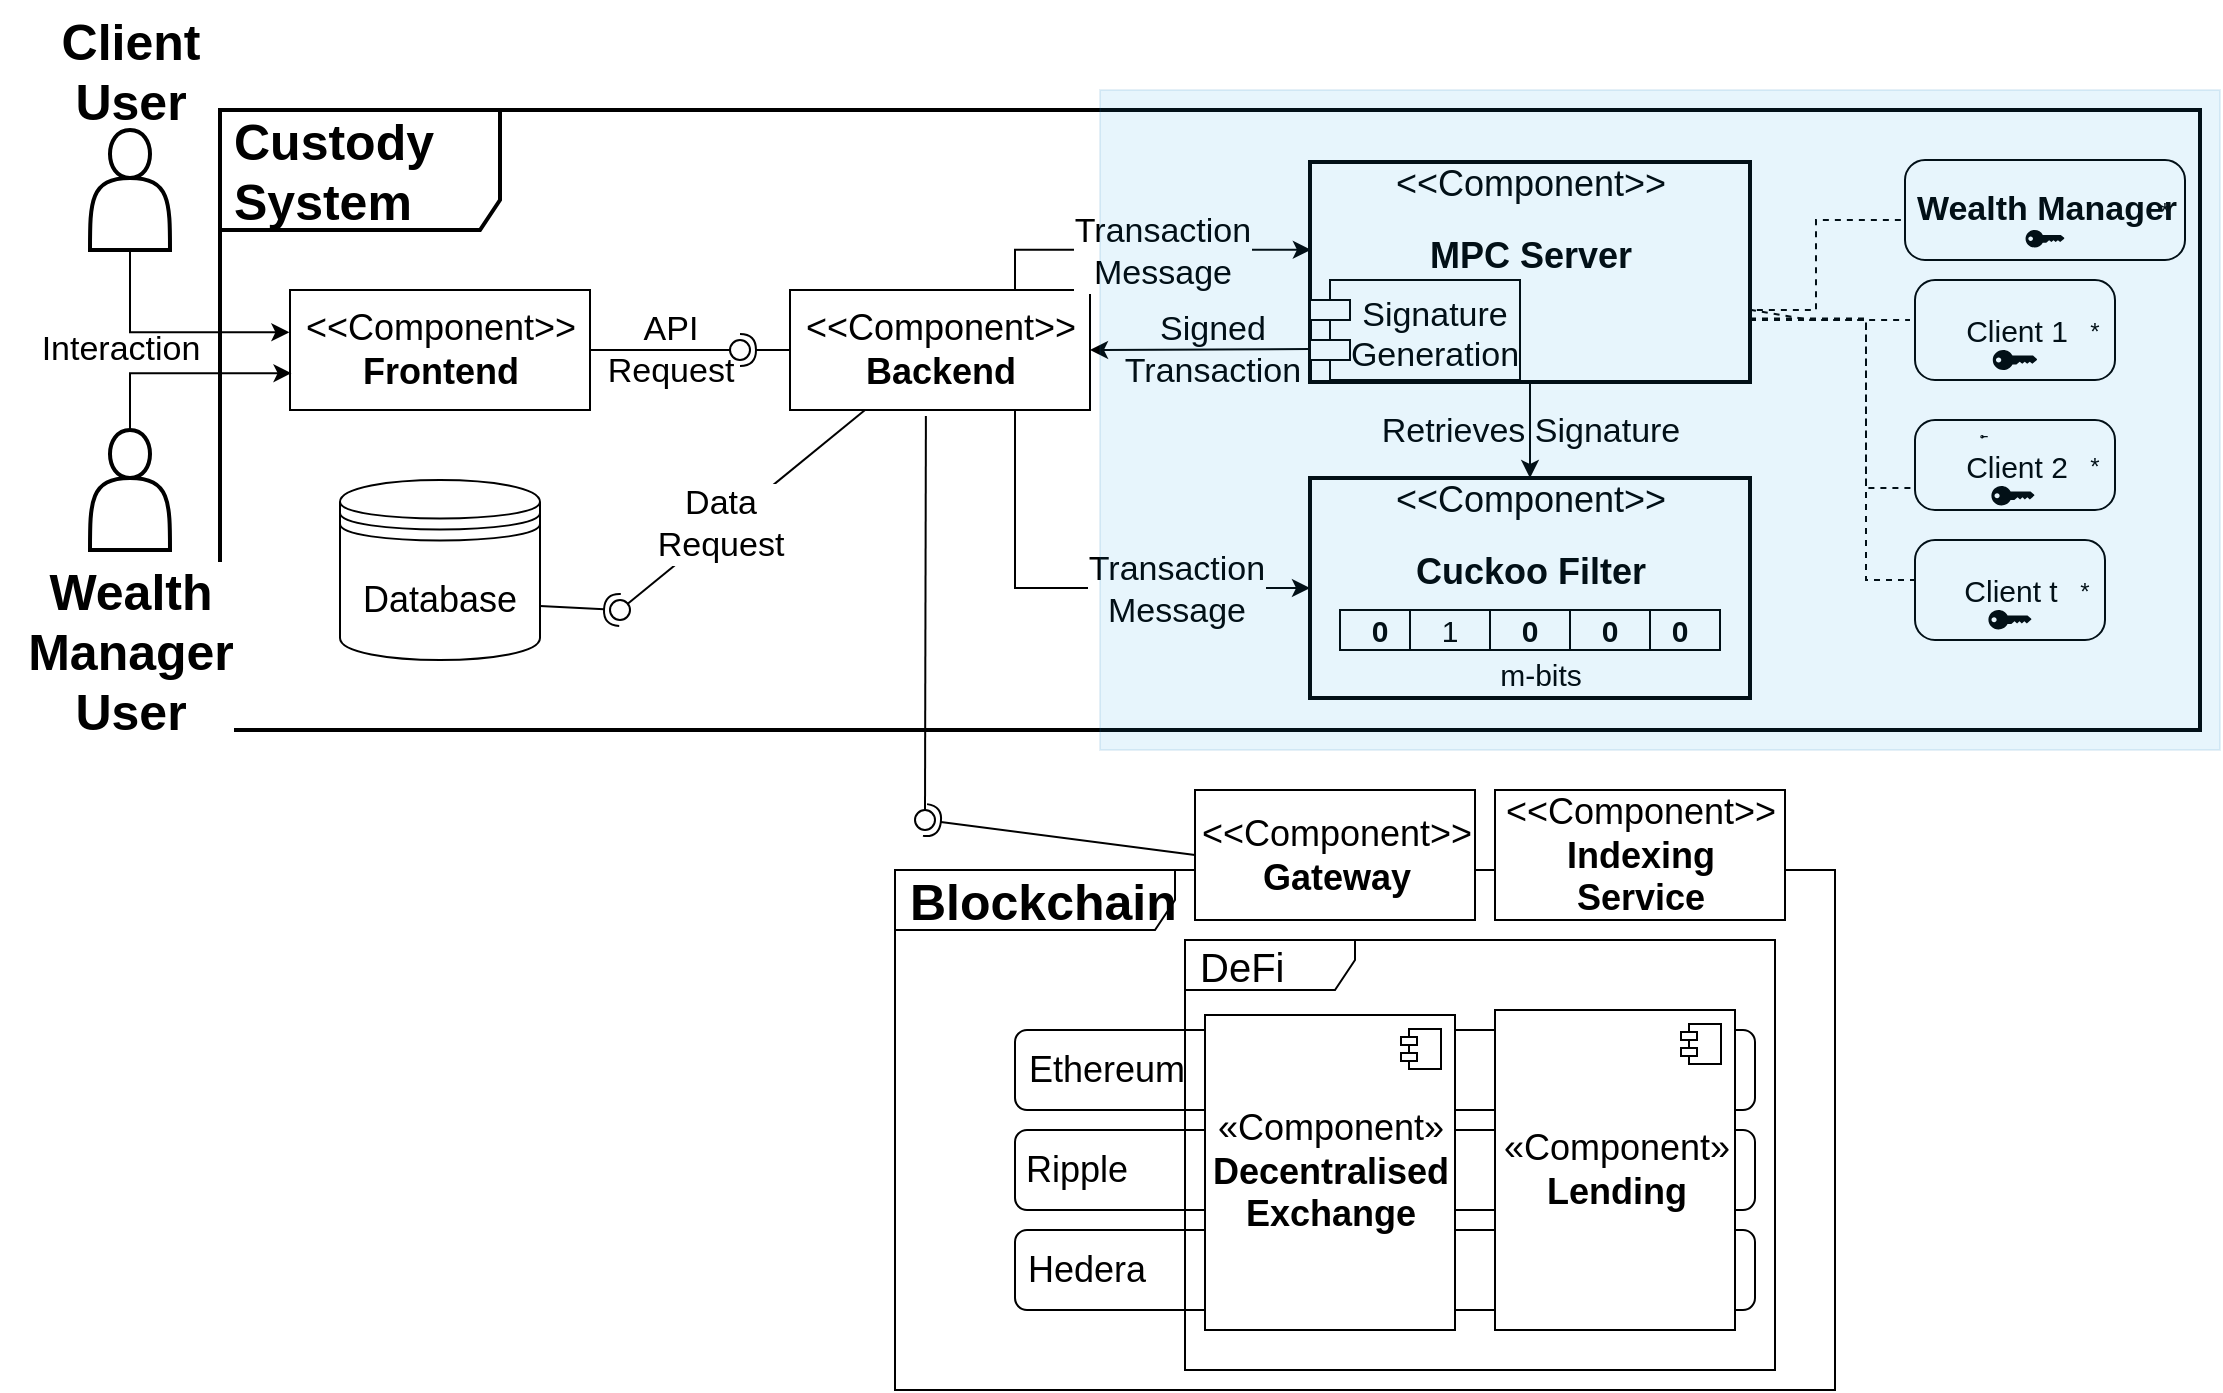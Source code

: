 <mxfile version="22.1.17" type="github">
  <diagram name="Page-4" id="YXDQPZ1RAeT50rto0kDh">
    <mxGraphModel dx="2031" dy="1320" grid="1" gridSize="10" guides="1" tooltips="1" connect="1" arrows="1" fold="1" page="1" pageScale="1" pageWidth="827" pageHeight="1169" math="0" shadow="0">
      <root>
        <mxCell id="0" />
        <mxCell id="1" parent="0" />
        <mxCell id="z6geWVlJQv_1Q-CfxisJ-1" value="&lt;font style=&quot;font-size: 25px;&quot;&gt;&lt;b&gt;Custody System&lt;/b&gt;&lt;/font&gt;" style="shape=umlFrame;whiteSpace=wrap;html=1;width=140;height=60;boundedLbl=1;verticalAlign=middle;align=left;spacingLeft=5;strokeWidth=2;" vertex="1" parent="1">
          <mxGeometry x="420" y="320" width="990" height="310" as="geometry" />
        </mxCell>
        <mxCell id="z6geWVlJQv_1Q-CfxisJ-2" value="&lt;font style=&quot;font-size: 18px;&quot;&gt;Database&lt;/font&gt;" style="shape=datastore;whiteSpace=wrap;html=1;" vertex="1" parent="1">
          <mxGeometry x="480" y="505" width="100" height="90" as="geometry" />
        </mxCell>
        <mxCell id="z6geWVlJQv_1Q-CfxisJ-3" value="" style="shape=actor;whiteSpace=wrap;html=1;strokeWidth=2;" vertex="1" parent="1">
          <mxGeometry x="355" y="330" width="40" height="60" as="geometry" />
        </mxCell>
        <mxCell id="z6geWVlJQv_1Q-CfxisJ-4" value="&lt;font style=&quot;font-size: 25px;&quot;&gt;&lt;b&gt;Client&lt;br&gt;User&lt;/b&gt;&lt;br&gt;&lt;/font&gt;" style="text;html=1;align=center;verticalAlign=middle;resizable=0;points=[];autosize=1;strokeColor=none;fillColor=none;" vertex="1" parent="1">
          <mxGeometry x="330" y="265" width="90" height="70" as="geometry" />
        </mxCell>
        <mxCell id="z6geWVlJQv_1Q-CfxisJ-5" style="edgeStyle=orthogonalEdgeStyle;rounded=0;orthogonalLoop=1;jettySize=auto;html=1;exitX=1;exitY=0.5;exitDx=0;exitDy=0;entryX=0;entryY=0.5;entryDx=0;entryDy=0;strokeWidth=1;endArrow=async;endFill=0;strokeColor=none;" edge="1" parent="1" source="z6geWVlJQv_1Q-CfxisJ-8">
          <mxGeometry relative="1" as="geometry">
            <mxPoint x="1165" y="485.0" as="targetPoint" />
          </mxGeometry>
        </mxCell>
        <mxCell id="z6geWVlJQv_1Q-CfxisJ-6" style="edgeStyle=orthogonalEdgeStyle;rounded=0;orthogonalLoop=1;jettySize=auto;html=1;exitX=0.75;exitY=1;exitDx=0;exitDy=0;entryX=0.5;entryY=0;entryDx=0;entryDy=0;" edge="1" parent="1" source="z6geWVlJQv_1Q-CfxisJ-8" target="z6geWVlJQv_1Q-CfxisJ-36">
          <mxGeometry relative="1" as="geometry" />
        </mxCell>
        <mxCell id="z6geWVlJQv_1Q-CfxisJ-7" value="&lt;font style=&quot;font-size: 17px;&quot;&gt;Transaction&lt;br style=&quot;border-color: var(--border-color);&quot;&gt;Message&lt;/font&gt;" style="edgeLabel;html=1;align=center;verticalAlign=middle;resizable=0;points=[];" vertex="1" connectable="0" parent="z6geWVlJQv_1Q-CfxisJ-6">
          <mxGeometry x="0.425" y="-1" relative="1" as="geometry">
            <mxPoint x="1" as="offset" />
          </mxGeometry>
        </mxCell>
        <mxCell id="z6geWVlJQv_1Q-CfxisJ-8" value="&lt;font style=&quot;font-size: 18px;&quot;&gt;&amp;lt;&amp;lt;Component&amp;gt;&amp;gt;&lt;br&gt;&lt;b&gt;Backend&lt;/b&gt;&lt;/font&gt;" style="html=1;align=center;verticalAlign=middle;dashed=0;" vertex="1" parent="1">
          <mxGeometry x="705" y="410" width="150" height="60" as="geometry" />
        </mxCell>
        <mxCell id="z6geWVlJQv_1Q-CfxisJ-9" value="&lt;font style=&quot;font-size: 18px;&quot;&gt;&amp;lt;&amp;lt;Component&amp;gt;&amp;gt;&lt;br&gt;&lt;b&gt;Frontend&lt;/b&gt;&lt;/font&gt;" style="html=1;align=center;verticalAlign=middle;dashed=0;" vertex="1" parent="1">
          <mxGeometry x="455" y="410" width="150" height="60" as="geometry" />
        </mxCell>
        <mxCell id="z6geWVlJQv_1Q-CfxisJ-10" value="" style="rounded=0;orthogonalLoop=1;jettySize=auto;html=1;endArrow=none;endFill=0;sketch=0;sourcePerimeterSpacing=0;targetPerimeterSpacing=0;exitX=0.25;exitY=1;exitDx=0;exitDy=0;" edge="1" parent="1" source="z6geWVlJQv_1Q-CfxisJ-8" target="z6geWVlJQv_1Q-CfxisJ-13">
          <mxGeometry relative="1" as="geometry">
            <mxPoint x="1075" y="420" as="sourcePoint" />
          </mxGeometry>
        </mxCell>
        <mxCell id="z6geWVlJQv_1Q-CfxisJ-11" value="&lt;font style=&quot;font-size: 17px;&quot;&gt;Data &lt;br&gt;Request&lt;/font&gt;" style="edgeLabel;html=1;align=center;verticalAlign=middle;resizable=0;points=[];" connectable="0" vertex="1" parent="z6geWVlJQv_1Q-CfxisJ-10">
          <mxGeometry x="0.2" y="-2" relative="1" as="geometry">
            <mxPoint as="offset" />
          </mxGeometry>
        </mxCell>
        <mxCell id="z6geWVlJQv_1Q-CfxisJ-12" value="" style="rounded=0;orthogonalLoop=1;jettySize=auto;html=1;endArrow=halfCircle;endFill=0;entryX=0.5;entryY=0.5;endSize=6;strokeWidth=1;sketch=0;exitX=1;exitY=0.7;exitDx=0;exitDy=0;" edge="1" parent="1" source="z6geWVlJQv_1Q-CfxisJ-2" target="z6geWVlJQv_1Q-CfxisJ-13">
          <mxGeometry relative="1" as="geometry">
            <mxPoint x="1115" y="420" as="sourcePoint" />
          </mxGeometry>
        </mxCell>
        <mxCell id="z6geWVlJQv_1Q-CfxisJ-13" value="" style="ellipse;whiteSpace=wrap;html=1;align=center;aspect=fixed;resizable=0;points=[];outlineConnect=0;sketch=0;" vertex="1" parent="1">
          <mxGeometry x="615" y="565" width="10" height="10" as="geometry" />
        </mxCell>
        <mxCell id="z6geWVlJQv_1Q-CfxisJ-14" value="" style="rounded=0;orthogonalLoop=1;jettySize=auto;html=1;endArrow=none;endFill=0;sketch=0;sourcePerimeterSpacing=0;targetPerimeterSpacing=0;exitX=1;exitY=0.5;exitDx=0;exitDy=0;" edge="1" parent="1" source="z6geWVlJQv_1Q-CfxisJ-9" target="z6geWVlJQv_1Q-CfxisJ-17">
          <mxGeometry relative="1" as="geometry">
            <mxPoint x="1075" y="420" as="sourcePoint" />
          </mxGeometry>
        </mxCell>
        <mxCell id="z6geWVlJQv_1Q-CfxisJ-15" value="&lt;font style=&quot;font-size: 17px;&quot;&gt;API&lt;br&gt;Request&lt;/font&gt;" style="edgeLabel;html=1;align=center;verticalAlign=middle;resizable=0;points=[];labelBackgroundColor=none;" connectable="0" vertex="1" parent="z6geWVlJQv_1Q-CfxisJ-14">
          <mxGeometry x="-0.1" y="1" relative="1" as="geometry">
            <mxPoint x="8" y="1" as="offset" />
          </mxGeometry>
        </mxCell>
        <mxCell id="z6geWVlJQv_1Q-CfxisJ-16" value="" style="rounded=0;orthogonalLoop=1;jettySize=auto;html=1;endArrow=halfCircle;endFill=0;entryX=0.5;entryY=0.5;endSize=6;strokeWidth=1;sketch=0;exitX=0;exitY=0.5;exitDx=0;exitDy=0;" edge="1" parent="1" source="z6geWVlJQv_1Q-CfxisJ-8" target="z6geWVlJQv_1Q-CfxisJ-17">
          <mxGeometry relative="1" as="geometry">
            <mxPoint x="1115" y="420" as="sourcePoint" />
          </mxGeometry>
        </mxCell>
        <mxCell id="z6geWVlJQv_1Q-CfxisJ-17" value="" style="ellipse;whiteSpace=wrap;html=1;align=center;aspect=fixed;resizable=0;points=[];outlineConnect=0;sketch=0;" vertex="1" parent="1">
          <mxGeometry x="675" y="435" width="10" height="10" as="geometry" />
        </mxCell>
        <mxCell id="z6geWVlJQv_1Q-CfxisJ-18" style="edgeStyle=orthogonalEdgeStyle;rounded=0;orthogonalLoop=1;jettySize=auto;html=1;dashed=1;endArrow=none;endFill=0;" edge="1" parent="1">
          <mxGeometry relative="1" as="geometry">
            <mxPoint x="1185" y="425" as="sourcePoint" />
            <mxPoint x="1267.5" y="554.997" as="targetPoint" />
            <Array as="points">
              <mxPoint x="1243" y="425" />
              <mxPoint x="1243" y="555" />
            </Array>
          </mxGeometry>
        </mxCell>
        <mxCell id="z6geWVlJQv_1Q-CfxisJ-19" value="&lt;b&gt;&lt;font style=&quot;font-size: 17px;&quot;&gt;Wealth Manager&lt;/font&gt;&lt;/b&gt;" style="html=1;dashed=0;rounded=1;absoluteArcSize=1;arcSize=20;verticalAlign=middle;align=center;" vertex="1" parent="1">
          <mxGeometry x="1262.5" y="345" width="140" height="50" as="geometry" />
        </mxCell>
        <mxCell id="z6geWVlJQv_1Q-CfxisJ-20" value="*" style="text;resizeWidth=0;resizeHeight=0;points=[];part=1;verticalAlign=middle;align=center;" vertex="1" parent="z6geWVlJQv_1Q-CfxisJ-19">
          <mxGeometry x="1" y="0.5" width="20" height="20" relative="1" as="geometry">
            <mxPoint x="-20" y="-10" as="offset" />
          </mxGeometry>
        </mxCell>
        <mxCell id="z6geWVlJQv_1Q-CfxisJ-21" value="" style="points=[[0,0.5,0],[0.24,0,0],[0.5,0.28,0],[0.995,0.475,0],[0.5,0.72,0],[0.24,1,0]];verticalLabelPosition=bottom;sketch=0;html=1;verticalAlign=top;aspect=fixed;align=center;pointerEvents=1;shape=mxgraph.cisco19.key;fillColor=#000000;strokeColor=none;" vertex="1" parent="z6geWVlJQv_1Q-CfxisJ-19">
          <mxGeometry x="60.279" y="35" width="19.442" height="8.75" as="geometry" />
        </mxCell>
        <mxCell id="z6geWVlJQv_1Q-CfxisJ-22" value="&lt;font style=&quot;font-size: 15px;&quot;&gt;Client 1&lt;/font&gt;" style="html=1;dashed=0;rounded=1;absoluteArcSize=1;arcSize=20;verticalAlign=middle;align=center;" vertex="1" parent="1">
          <mxGeometry x="1267.5" y="405" width="100" height="50" as="geometry" />
        </mxCell>
        <mxCell id="z6geWVlJQv_1Q-CfxisJ-23" value="*" style="text;resizeWidth=0;resizeHeight=0;points=[];part=1;verticalAlign=middle;align=center;" vertex="1" parent="z6geWVlJQv_1Q-CfxisJ-22">
          <mxGeometry x="1" y="0.5" width="20" height="20" relative="1" as="geometry">
            <mxPoint x="-20" y="-10" as="offset" />
          </mxGeometry>
        </mxCell>
        <mxCell id="z6geWVlJQv_1Q-CfxisJ-24" value="" style="points=[[0,0.5,0],[0.24,0,0],[0.5,0.28,0],[0.995,0.475,0],[0.5,0.72,0],[0.24,1,0]];verticalLabelPosition=bottom;sketch=0;html=1;verticalAlign=top;aspect=fixed;align=center;pointerEvents=1;shape=mxgraph.cisco19.key;fillColor=#000000;strokeColor=none;" vertex="1" parent="z6geWVlJQv_1Q-CfxisJ-22">
          <mxGeometry x="38.89" y="35" width="22.22" height="10" as="geometry" />
        </mxCell>
        <mxCell id="z6geWVlJQv_1Q-CfxisJ-25" value="&lt;font style=&quot;font-size: 15px;&quot;&gt;Client 2&lt;/font&gt;" style="html=1;dashed=0;rounded=1;absoluteArcSize=1;arcSize=20;verticalAlign=middle;align=center;" vertex="1" parent="1">
          <mxGeometry x="1267.5" y="475" width="100" height="45" as="geometry" />
        </mxCell>
        <mxCell id="z6geWVlJQv_1Q-CfxisJ-26" value="*" style="text;resizeWidth=0;resizeHeight=0;points=[];part=1;verticalAlign=middle;align=center;" vertex="1" parent="z6geWVlJQv_1Q-CfxisJ-25">
          <mxGeometry x="1" y="0.5" width="20" height="20" relative="1" as="geometry">
            <mxPoint x="-20" y="-10" as="offset" />
          </mxGeometry>
        </mxCell>
        <mxCell id="z6geWVlJQv_1Q-CfxisJ-27" value="" style="points=[[0,0.5,0],[0.24,0,0],[0.5,0.28,0],[0.995,0.475,0],[0.5,0.72,0],[0.24,1,0]];verticalLabelPosition=bottom;sketch=0;html=1;verticalAlign=top;aspect=fixed;align=center;pointerEvents=1;shape=mxgraph.cisco19.key;fillColor=#000000;strokeColor=none;" vertex="1" parent="z6geWVlJQv_1Q-CfxisJ-25">
          <mxGeometry x="32.633" y="7.5" width="3.87" height="1.741" as="geometry" />
        </mxCell>
        <mxCell id="z6geWVlJQv_1Q-CfxisJ-28" value="" style="points=[[0,0.5,0],[0.24,0,0],[0.5,0.28,0],[0.995,0.475,0],[0.5,0.72,0],[0.24,1,0]];verticalLabelPosition=bottom;sketch=0;html=1;verticalAlign=top;aspect=fixed;align=center;pointerEvents=1;shape=mxgraph.cisco19.key;fillColor=#000000;strokeColor=none;" vertex="1" parent="z6geWVlJQv_1Q-CfxisJ-25">
          <mxGeometry x="38.205" y="33" width="21.591" height="9.716" as="geometry" />
        </mxCell>
        <mxCell id="z6geWVlJQv_1Q-CfxisJ-29" value="&lt;font style=&quot;font-size: 15px;&quot;&gt;Client t&lt;/font&gt;" style="html=1;dashed=0;rounded=1;absoluteArcSize=1;arcSize=20;verticalAlign=middle;align=center;" vertex="1" parent="1">
          <mxGeometry x="1267.5" y="535" width="95" height="50" as="geometry" />
        </mxCell>
        <mxCell id="z6geWVlJQv_1Q-CfxisJ-30" value="*" style="text;resizeWidth=0;resizeHeight=0;points=[];part=1;verticalAlign=middle;align=center;" vertex="1" parent="z6geWVlJQv_1Q-CfxisJ-29">
          <mxGeometry x="1" y="0.5" width="20" height="20" relative="1" as="geometry">
            <mxPoint x="-20" y="-10" as="offset" />
          </mxGeometry>
        </mxCell>
        <mxCell id="z6geWVlJQv_1Q-CfxisJ-31" value="" style="points=[[0,0.5,0],[0.24,0,0],[0.5,0.28,0],[0.995,0.475,0],[0.5,0.72,0],[0.24,1,0]];verticalLabelPosition=bottom;sketch=0;html=1;verticalAlign=top;aspect=fixed;align=center;pointerEvents=1;shape=mxgraph.cisco19.key;fillColor=#000000;strokeColor=none;" vertex="1" parent="z6geWVlJQv_1Q-CfxisJ-29">
          <mxGeometry x="36.705" y="35" width="21.591" height="9.716" as="geometry" />
        </mxCell>
        <mxCell id="z6geWVlJQv_1Q-CfxisJ-32" style="edgeStyle=orthogonalEdgeStyle;rounded=0;orthogonalLoop=1;jettySize=auto;html=1;entryX=1;entryY=0.5;entryDx=0;entryDy=0;" edge="1" parent="1" source="z6geWVlJQv_1Q-CfxisJ-34" target="z6geWVlJQv_1Q-CfxisJ-36">
          <mxGeometry relative="1" as="geometry" />
        </mxCell>
        <mxCell id="z6geWVlJQv_1Q-CfxisJ-33" value="&lt;font style=&quot;font-size: 17px;&quot;&gt;Retrieves&amp;nbsp;Signature&lt;/font&gt;" style="edgeLabel;html=1;align=center;verticalAlign=middle;resizable=0;points=[];labelBackgroundColor=none;" vertex="1" connectable="0" parent="z6geWVlJQv_1Q-CfxisJ-32">
          <mxGeometry x="0.044" y="-2" relative="1" as="geometry">
            <mxPoint x="2" as="offset" />
          </mxGeometry>
        </mxCell>
        <mxCell id="z6geWVlJQv_1Q-CfxisJ-34" value="" style="html=1;align=center;verticalAlign=middle;dashed=0;rotation=-90;strokeWidth=2;" vertex="1" parent="1">
          <mxGeometry x="1020" y="291" width="110" height="220" as="geometry" />
        </mxCell>
        <mxCell id="z6geWVlJQv_1Q-CfxisJ-35" value="&lt;font style=&quot;font-size: 18px;&quot;&gt;&amp;lt;&amp;lt;Component&amp;gt;&amp;gt;&lt;br style=&quot;border-color: var(--border-color);&quot;&gt;&lt;/font&gt;&lt;br style=&quot;border-color: var(--border-color); font-size: 18px;&quot;&gt;&lt;b style=&quot;border-color: var(--border-color);&quot;&gt;&lt;font style=&quot;font-size: 18px;&quot;&gt;MPC Server&lt;/font&gt;&lt;/b&gt;" style="text;html=1;align=center;verticalAlign=middle;resizable=0;points=[];autosize=1;strokeColor=none;fillColor=none;" vertex="1" parent="1">
          <mxGeometry x="995" y="340" width="160" height="70" as="geometry" />
        </mxCell>
        <mxCell id="z6geWVlJQv_1Q-CfxisJ-36" value="" style="html=1;align=center;verticalAlign=middle;dashed=0;rotation=-90;strokeWidth=2;" vertex="1" parent="1">
          <mxGeometry x="1020" y="449" width="110" height="220" as="geometry" />
        </mxCell>
        <mxCell id="z6geWVlJQv_1Q-CfxisJ-37" style="edgeStyle=orthogonalEdgeStyle;rounded=0;orthogonalLoop=1;jettySize=auto;html=1;exitX=0.75;exitY=0;exitDx=0;exitDy=0;entryX=0.601;entryY=0.002;entryDx=0;entryDy=0;entryPerimeter=0;" edge="1" parent="1" source="z6geWVlJQv_1Q-CfxisJ-8" target="z6geWVlJQv_1Q-CfxisJ-34">
          <mxGeometry relative="1" as="geometry" />
        </mxCell>
        <mxCell id="z6geWVlJQv_1Q-CfxisJ-38" value="&lt;font style=&quot;font-size: 17px;&quot;&gt;Transaction&lt;br&gt;Message&lt;/font&gt;" style="edgeLabel;html=1;align=center;verticalAlign=middle;resizable=0;points=[];" vertex="1" connectable="0" parent="z6geWVlJQv_1Q-CfxisJ-37">
          <mxGeometry x="0.114" y="-1" relative="1" as="geometry">
            <mxPoint as="offset" />
          </mxGeometry>
        </mxCell>
        <mxCell id="z6geWVlJQv_1Q-CfxisJ-39" value="&lt;font style=&quot;font-size: 18px;&quot;&gt;&amp;lt;&amp;lt;Component&amp;gt;&amp;gt;&lt;br style=&quot;border-color: var(--border-color);&quot;&gt;&lt;/font&gt;&lt;br style=&quot;border-color: var(--border-color); font-size: 18px;&quot;&gt;&lt;b style=&quot;border-color: var(--border-color);&quot;&gt;&lt;font style=&quot;font-size: 18px;&quot;&gt;Cuckoo Filter&lt;/font&gt;&lt;/b&gt;" style="text;html=1;align=center;verticalAlign=middle;resizable=0;points=[];autosize=1;strokeColor=none;fillColor=none;" vertex="1" parent="1">
          <mxGeometry x="995" y="498" width="160" height="70" as="geometry" />
        </mxCell>
        <mxCell id="z6geWVlJQv_1Q-CfxisJ-40" style="edgeStyle=orthogonalEdgeStyle;rounded=0;orthogonalLoop=1;jettySize=auto;html=1;exitX=0.25;exitY=0;exitDx=0;exitDy=0;entryX=1;entryY=0.5;entryDx=0;entryDy=0;" edge="1" parent="1" target="z6geWVlJQv_1Q-CfxisJ-8">
          <mxGeometry relative="1" as="geometry">
            <mxPoint x="965" y="439.5" as="sourcePoint" />
            <mxPoint x="859.05" y="439.42" as="targetPoint" />
          </mxGeometry>
        </mxCell>
        <mxCell id="z6geWVlJQv_1Q-CfxisJ-41" value="&lt;span style=&quot;font-size: 17px;&quot;&gt;Signed&lt;br&gt;Transaction&lt;/span&gt;" style="edgeLabel;html=1;align=center;verticalAlign=middle;resizable=0;points=[];labelBackgroundColor=none;" vertex="1" connectable="0" parent="z6geWVlJQv_1Q-CfxisJ-40">
          <mxGeometry x="0.195" relative="1" as="geometry">
            <mxPoint x="16" as="offset" />
          </mxGeometry>
        </mxCell>
        <mxCell id="z6geWVlJQv_1Q-CfxisJ-42" value="Signature &#xa;Generation" style="shape=module;align=left;spacingLeft=20;align=center;verticalAlign=top;fontSize=17;" vertex="1" parent="1">
          <mxGeometry x="965" y="405" width="105" height="50" as="geometry" />
        </mxCell>
        <mxCell id="z6geWVlJQv_1Q-CfxisJ-43" style="edgeStyle=orthogonalEdgeStyle;rounded=0;orthogonalLoop=1;jettySize=auto;html=1;exitX=0.347;exitY=0.998;exitDx=0;exitDy=0;entryX=0;entryY=0.5;entryDx=0;entryDy=0;dashed=1;endArrow=none;endFill=0;exitPerimeter=0;" edge="1" parent="1" source="z6geWVlJQv_1Q-CfxisJ-34">
          <mxGeometry relative="1" as="geometry">
            <mxPoint x="1217.5" y="420" as="sourcePoint" />
            <mxPoint x="1262.5" y="375" as="targetPoint" />
            <Array as="points">
              <mxPoint x="1185" y="420" />
              <mxPoint x="1218" y="420" />
              <mxPoint x="1218" y="375" />
            </Array>
          </mxGeometry>
        </mxCell>
        <mxCell id="z6geWVlJQv_1Q-CfxisJ-44" style="edgeStyle=orthogonalEdgeStyle;rounded=0;orthogonalLoop=1;jettySize=auto;html=1;entryX=-0.025;entryY=0.4;entryDx=0;entryDy=0;entryPerimeter=0;endArrow=none;endFill=0;dashed=1;" edge="1" parent="1" source="z6geWVlJQv_1Q-CfxisJ-34" target="z6geWVlJQv_1Q-CfxisJ-22">
          <mxGeometry relative="1" as="geometry">
            <Array as="points">
              <mxPoint x="1215" y="425" />
            </Array>
          </mxGeometry>
        </mxCell>
        <mxCell id="z6geWVlJQv_1Q-CfxisJ-45" style="edgeStyle=orthogonalEdgeStyle;rounded=0;orthogonalLoop=1;jettySize=auto;html=1;exitX=0.289;exitY=1;exitDx=0;exitDy=0;dashed=1;endArrow=none;endFill=0;exitPerimeter=0;" edge="1" parent="1" source="z6geWVlJQv_1Q-CfxisJ-34">
          <mxGeometry relative="1" as="geometry">
            <mxPoint x="1222.5" y="423.97" as="sourcePoint" />
            <mxPoint x="1267.5" y="508.977" as="targetPoint" />
            <Array as="points">
              <mxPoint x="1243" y="424" />
              <mxPoint x="1243" y="509" />
            </Array>
          </mxGeometry>
        </mxCell>
        <mxCell id="z6geWVlJQv_1Q-CfxisJ-46" value="" style="group;rotation=-90;" vertex="1" connectable="0" parent="1">
          <mxGeometry x="1065" y="485" width="20" height="190" as="geometry" />
        </mxCell>
        <mxCell id="z6geWVlJQv_1Q-CfxisJ-47" value="&lt;font style=&quot;font-size: 15px;&quot;&gt;&lt;b&gt;0&lt;/b&gt;&lt;/font&gt;" style="rounded=0;whiteSpace=wrap;html=1;rotation=0;" vertex="1" parent="z6geWVlJQv_1Q-CfxisJ-46">
          <mxGeometry x="-10" y="85" width="40" height="20" as="geometry" />
        </mxCell>
        <mxCell id="z6geWVlJQv_1Q-CfxisJ-48" value="&lt;font style=&quot;font-size: 15px;&quot;&gt;&lt;b&gt;0&lt;/b&gt;&lt;/font&gt;" style="rounded=0;whiteSpace=wrap;html=1;rotation=0;" vertex="1" parent="z6geWVlJQv_1Q-CfxisJ-46">
          <mxGeometry x="65" y="85" width="40" height="20" as="geometry" />
        </mxCell>
        <mxCell id="z6geWVlJQv_1Q-CfxisJ-49" value="&lt;font style=&quot;font-size: 15px;&quot;&gt;&lt;b&gt;0&lt;/b&gt;&lt;/font&gt;" style="rounded=0;whiteSpace=wrap;html=1;rotation=0;" vertex="1" parent="z6geWVlJQv_1Q-CfxisJ-46">
          <mxGeometry x="30" y="85" width="40" height="20" as="geometry" />
        </mxCell>
        <mxCell id="z6geWVlJQv_1Q-CfxisJ-50" value="&lt;font style=&quot;font-size: 15px;&quot;&gt;&lt;b&gt;0&lt;/b&gt;&lt;/font&gt;" style="rounded=0;whiteSpace=wrap;html=1;rotation=0;" vertex="1" parent="z6geWVlJQv_1Q-CfxisJ-46">
          <mxGeometry x="-85" y="85" width="40" height="20" as="geometry" />
        </mxCell>
        <mxCell id="z6geWVlJQv_1Q-CfxisJ-51" value="&lt;font style=&quot;font-size: 15px;&quot;&gt;1&lt;/font&gt;" style="rounded=0;whiteSpace=wrap;html=1;rotation=0;" vertex="1" parent="z6geWVlJQv_1Q-CfxisJ-46">
          <mxGeometry x="-50" y="85" width="40" height="20" as="geometry" />
        </mxCell>
        <mxCell id="z6geWVlJQv_1Q-CfxisJ-52" value="&lt;font style=&quot;font-size: 15px;&quot;&gt;m-bits&lt;/font&gt;" style="text;html=1;align=center;verticalAlign=middle;resizable=0;points=[];autosize=1;strokeColor=none;fillColor=none;rotation=0;" vertex="1" parent="1">
          <mxGeometry x="1045" y="587" width="70" height="30" as="geometry" />
        </mxCell>
        <mxCell id="z6geWVlJQv_1Q-CfxisJ-58" value="&lt;font style=&quot;font-size: 25px;&quot;&gt;&lt;b&gt;Blockchain&lt;/b&gt;&lt;/font&gt;" style="shape=umlFrame;whiteSpace=wrap;html=1;width=140;height=30;boundedLbl=1;verticalAlign=middle;align=left;spacingLeft=5;" vertex="1" parent="1">
          <mxGeometry x="757.5" y="700" width="470" height="260" as="geometry" />
        </mxCell>
        <mxCell id="z6geWVlJQv_1Q-CfxisJ-59" value="" style="rounded=1;whiteSpace=wrap;html=1;" vertex="1" parent="1">
          <mxGeometry x="817.5" y="880" width="370" height="40" as="geometry" />
        </mxCell>
        <mxCell id="z6geWVlJQv_1Q-CfxisJ-60" value="&lt;font style=&quot;font-size: 18px;&quot;&gt;&amp;lt;&amp;lt;Component&amp;gt;&amp;gt;&lt;br&gt;&lt;b&gt;Gateway&lt;/b&gt;&lt;/font&gt;" style="html=1;align=center;verticalAlign=middle;dashed=0;" vertex="1" parent="1">
          <mxGeometry x="907.5" y="660" width="140" height="65" as="geometry" />
        </mxCell>
        <mxCell id="z6geWVlJQv_1Q-CfxisJ-61" value="" style="rounded=1;whiteSpace=wrap;html=1;" vertex="1" parent="1">
          <mxGeometry x="817.5" y="780" width="370" height="40" as="geometry" />
        </mxCell>
        <mxCell id="z6geWVlJQv_1Q-CfxisJ-62" value="&lt;font style=&quot;font-size: 18px;&quot;&gt;&amp;lt;&amp;lt;Component&amp;gt;&amp;gt;&lt;br&gt;&lt;b&gt;Indexing&lt;br&gt;Service&lt;/b&gt;&lt;/font&gt;" style="html=1;align=center;verticalAlign=middle;dashed=0;" vertex="1" parent="1">
          <mxGeometry x="1057.5" y="660" width="145" height="65" as="geometry" />
        </mxCell>
        <mxCell id="z6geWVlJQv_1Q-CfxisJ-63" value="" style="rounded=1;whiteSpace=wrap;html=1;" vertex="1" parent="1">
          <mxGeometry x="817.5" y="830" width="370" height="40" as="geometry" />
        </mxCell>
        <mxCell id="z6geWVlJQv_1Q-CfxisJ-64" value="&lt;font style=&quot;font-size: 20px;&quot;&gt;DeFi&lt;/font&gt;" style="shape=umlFrame;whiteSpace=wrap;html=1;width=85;height=25;boundedLbl=1;verticalAlign=middle;align=left;spacingLeft=5;" vertex="1" parent="1">
          <mxGeometry x="902.5" y="735" width="295" height="215" as="geometry" />
        </mxCell>
        <mxCell id="z6geWVlJQv_1Q-CfxisJ-65" value="&lt;font style=&quot;font-size: 18px;&quot;&gt;Ethereum&lt;/font&gt;" style="text;html=1;align=center;verticalAlign=middle;resizable=0;points=[];autosize=1;strokeColor=none;fillColor=none;" vertex="1" parent="1">
          <mxGeometry x="812.5" y="780" width="100" height="40" as="geometry" />
        </mxCell>
        <mxCell id="z6geWVlJQv_1Q-CfxisJ-66" value="&lt;font style=&quot;font-size: 18px;&quot;&gt;Ripple&lt;/font&gt;" style="text;html=1;align=center;verticalAlign=middle;resizable=0;points=[];autosize=1;strokeColor=none;fillColor=none;" vertex="1" parent="1">
          <mxGeometry x="807.5" y="830" width="80" height="40" as="geometry" />
        </mxCell>
        <mxCell id="z6geWVlJQv_1Q-CfxisJ-67" value="&lt;font style=&quot;font-size: 18px;&quot;&gt;«Component»&lt;br&gt;&lt;b&gt;Decentralised &lt;br&gt;Exchange&lt;/b&gt;&lt;/font&gt;" style="html=1;dropTarget=0;" vertex="1" parent="1">
          <mxGeometry x="912.5" y="772.5" width="125" height="157.5" as="geometry" />
        </mxCell>
        <mxCell id="z6geWVlJQv_1Q-CfxisJ-68" value="" style="shape=module;jettyWidth=8;jettyHeight=4;" vertex="1" parent="z6geWVlJQv_1Q-CfxisJ-67">
          <mxGeometry x="1" width="20" height="20" relative="1" as="geometry">
            <mxPoint x="-27" y="7" as="offset" />
          </mxGeometry>
        </mxCell>
        <mxCell id="z6geWVlJQv_1Q-CfxisJ-69" value="&lt;font style=&quot;font-size: 18px;&quot;&gt;«Component»&lt;br&gt;&lt;b&gt;Lending&lt;/b&gt;&lt;/font&gt;" style="html=1;dropTarget=0;" vertex="1" parent="1">
          <mxGeometry x="1057.5" y="770" width="120" height="160" as="geometry" />
        </mxCell>
        <mxCell id="z6geWVlJQv_1Q-CfxisJ-70" value="" style="shape=module;jettyWidth=8;jettyHeight=4;" vertex="1" parent="z6geWVlJQv_1Q-CfxisJ-69">
          <mxGeometry x="1" width="20" height="20" relative="1" as="geometry">
            <mxPoint x="-27" y="7" as="offset" />
          </mxGeometry>
        </mxCell>
        <mxCell id="z6geWVlJQv_1Q-CfxisJ-71" value="" style="rounded=0;orthogonalLoop=1;jettySize=auto;html=1;endArrow=none;endFill=0;sketch=0;sourcePerimeterSpacing=0;targetPerimeterSpacing=0;strokeWidth=1;exitX=0.453;exitY=1.05;exitDx=0;exitDy=0;exitPerimeter=0;" edge="1" parent="1" source="z6geWVlJQv_1Q-CfxisJ-8" target="z6geWVlJQv_1Q-CfxisJ-73">
          <mxGeometry relative="1" as="geometry">
            <mxPoint x="642.5" y="635" as="sourcePoint" />
          </mxGeometry>
        </mxCell>
        <mxCell id="z6geWVlJQv_1Q-CfxisJ-72" value="" style="rounded=0;orthogonalLoop=1;jettySize=auto;html=1;endArrow=halfCircle;endFill=0;entryX=0.5;entryY=0.5;endSize=6;strokeWidth=1;sketch=0;exitX=0;exitY=0.5;exitDx=0;exitDy=0;" edge="1" parent="1" source="z6geWVlJQv_1Q-CfxisJ-60" target="z6geWVlJQv_1Q-CfxisJ-73">
          <mxGeometry relative="1" as="geometry">
            <mxPoint x="652.5" y="615" as="sourcePoint" />
          </mxGeometry>
        </mxCell>
        <mxCell id="z6geWVlJQv_1Q-CfxisJ-73" value="" style="ellipse;whiteSpace=wrap;html=1;align=center;aspect=fixed;resizable=0;points=[];outlineConnect=0;sketch=0;" vertex="1" parent="1">
          <mxGeometry x="767.5" y="670" width="10" height="10" as="geometry" />
        </mxCell>
        <mxCell id="z6geWVlJQv_1Q-CfxisJ-74" value="&lt;font style=&quot;font-size: 18px;&quot;&gt;Hedera&lt;/font&gt;" style="text;html=1;align=center;verticalAlign=middle;resizable=0;points=[];autosize=1;strokeColor=none;fillColor=none;" vertex="1" parent="1">
          <mxGeometry x="812.5" y="880" width="80" height="40" as="geometry" />
        </mxCell>
        <mxCell id="z6geWVlJQv_1Q-CfxisJ-75" value="" style="shape=actor;whiteSpace=wrap;html=1;strokeWidth=2;" vertex="1" parent="1">
          <mxGeometry x="355" y="480" width="40" height="60" as="geometry" />
        </mxCell>
        <mxCell id="z6geWVlJQv_1Q-CfxisJ-76" value="&lt;font style=&quot;font-size: 25px;&quot;&gt;&lt;b&gt;Wealth&lt;br&gt;Manager&lt;br&gt;User&lt;/b&gt;&lt;br&gt;&lt;/font&gt;" style="text;html=1;align=center;verticalAlign=middle;resizable=0;points=[];autosize=1;strokeColor=none;fillColor=none;labelBackgroundColor=default;" vertex="1" parent="1">
          <mxGeometry x="310" y="540" width="130" height="100" as="geometry" />
        </mxCell>
        <mxCell id="z6geWVlJQv_1Q-CfxisJ-77" value="&lt;font style=&quot;font-size: 17px;&quot;&gt;Interaction&lt;/font&gt;" style="text;html=1;align=center;verticalAlign=middle;resizable=0;points=[];autosize=1;strokeColor=none;fillColor=none;" vertex="1" parent="1">
          <mxGeometry x="320" y="425" width="100" height="30" as="geometry" />
        </mxCell>
        <mxCell id="z6geWVlJQv_1Q-CfxisJ-78" style="edgeStyle=orthogonalEdgeStyle;rounded=0;orthogonalLoop=1;jettySize=auto;html=1;exitX=0.5;exitY=0;exitDx=0;exitDy=0;entryX=0.005;entryY=0.693;entryDx=0;entryDy=0;entryPerimeter=0;" edge="1" parent="1" source="z6geWVlJQv_1Q-CfxisJ-75" target="z6geWVlJQv_1Q-CfxisJ-9">
          <mxGeometry relative="1" as="geometry" />
        </mxCell>
        <mxCell id="z6geWVlJQv_1Q-CfxisJ-79" style="edgeStyle=orthogonalEdgeStyle;rounded=0;orthogonalLoop=1;jettySize=auto;html=1;exitX=0.5;exitY=1;exitDx=0;exitDy=0;entryX=-0.002;entryY=0.352;entryDx=0;entryDy=0;entryPerimeter=0;" edge="1" parent="1" source="z6geWVlJQv_1Q-CfxisJ-3" target="z6geWVlJQv_1Q-CfxisJ-9">
          <mxGeometry relative="1" as="geometry" />
        </mxCell>
        <mxCell id="z6geWVlJQv_1Q-CfxisJ-80" value="" style="rounded=0;whiteSpace=wrap;html=1;opacity=10;fillColor=#1ba1e2;strokeColor=#006EAF;fontColor=#ffffff;" vertex="1" parent="1">
          <mxGeometry x="860" y="310" width="560" height="330" as="geometry" />
        </mxCell>
      </root>
    </mxGraphModel>
  </diagram>
</mxfile>
